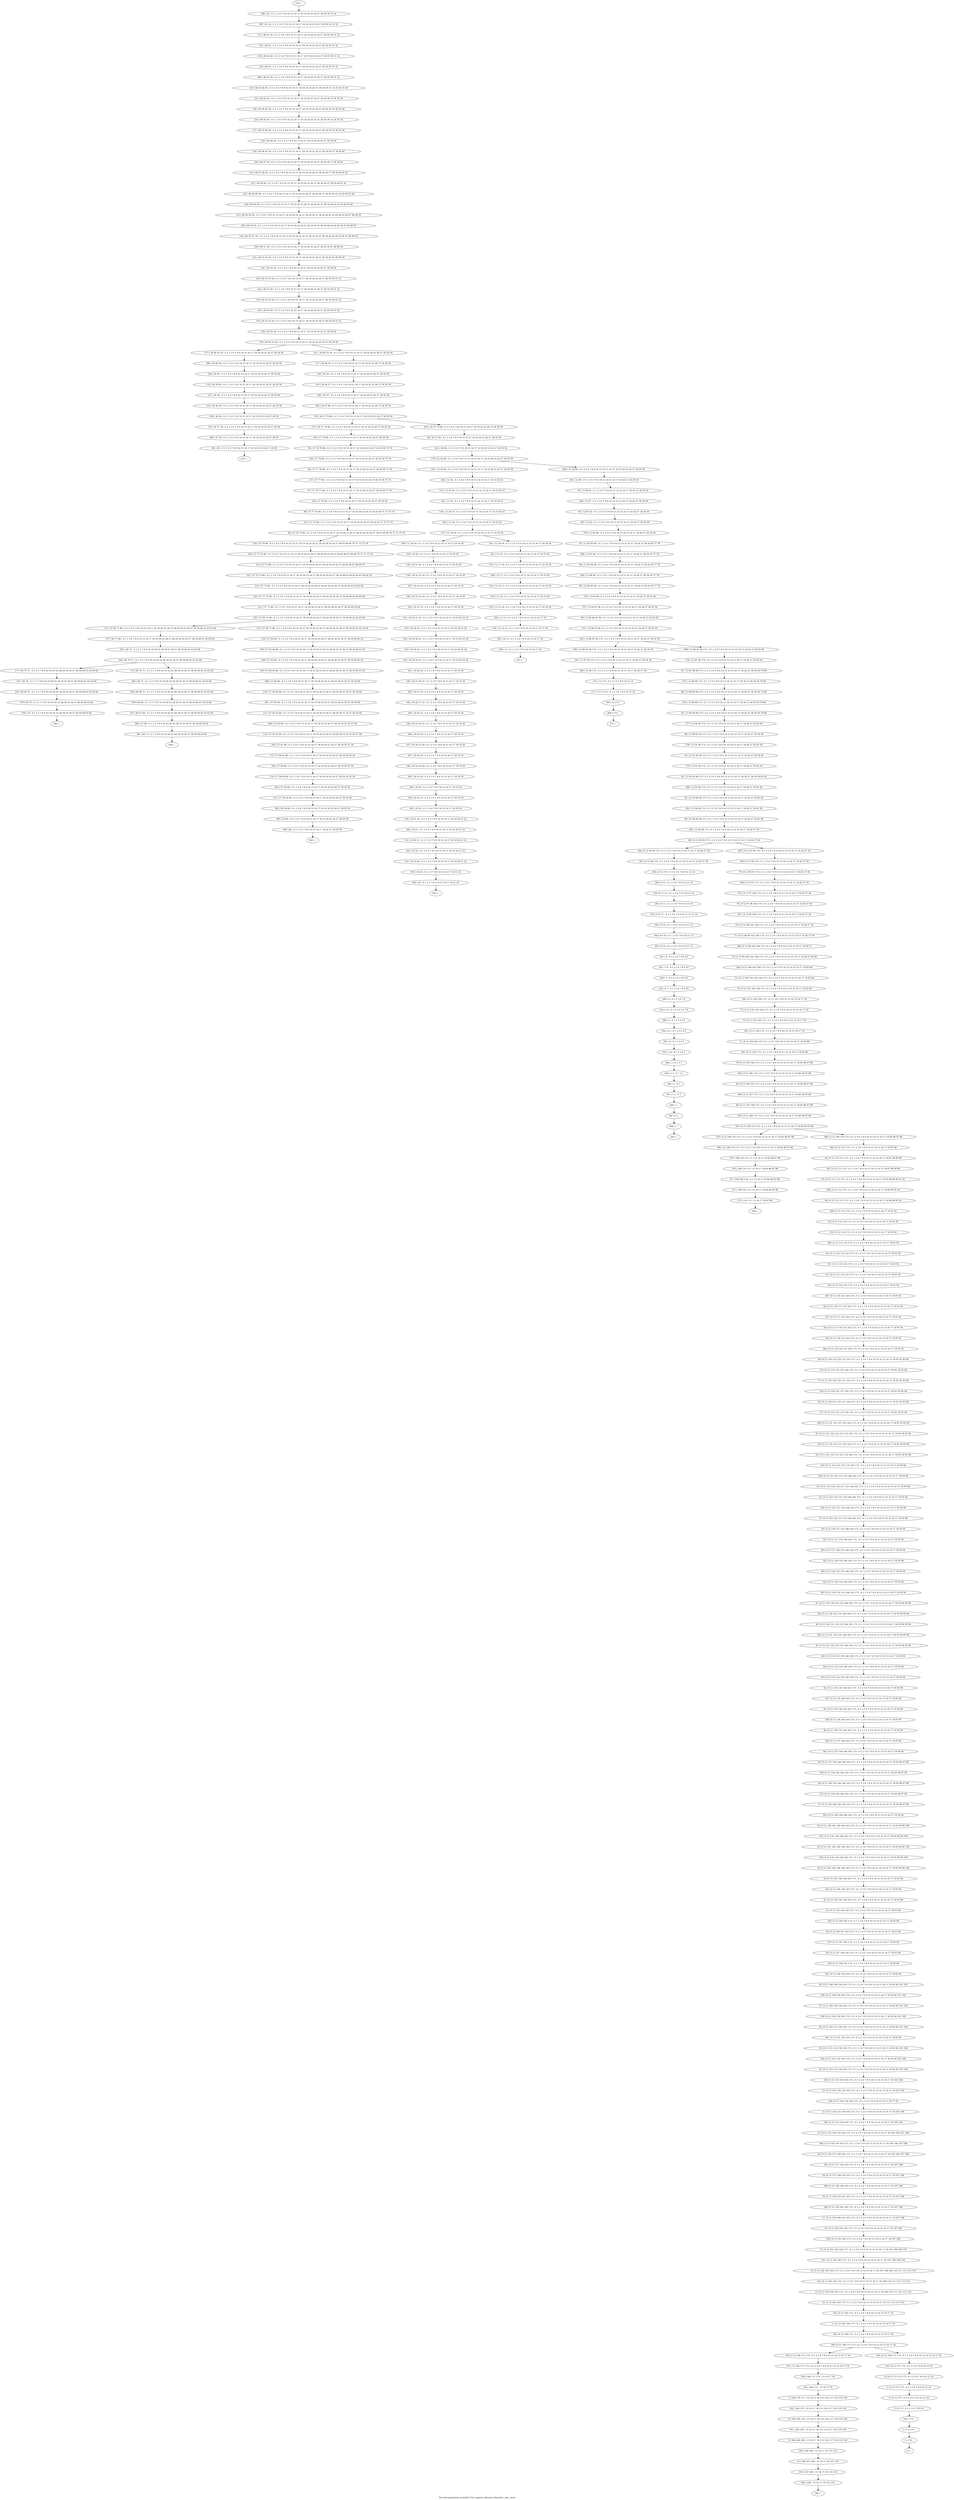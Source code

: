 digraph G {
graph [label="Tree-decomposition of width 9 for register allocator (function _inet_aton)"]
0[label="0 | : "];
1[label="1 | 174 : "];
2[label="2 | 173 174 : "];
3[label="3 | 8 173 : 0 1 2 3 6 7 8 9 10 "];
4[label="4 | 8 12 173 : 0 1 2 3 6 7 8 9 10 13 14 "];
5[label="5 | 8 12 172 173 : 0 1 2 3 6 7 8 9 10 13 14 "];
6[label="6 | 8 12 171 172 173 : 0 1 2 3 6 7 8 9 10 13 14 "];
7[label="7 | 166 170 171 : 15 16 17 18 115 116 117 118 119 120 "];
8[label="8 | 166 169 170 : 15 16 17 18 115 116 117 118 119 120 "];
9[label="9 | 166 168 169 : 15 16 17 18 115 116 117 118 119 120 "];
10[label="10 | 166 167 168 : 15 16 17 18 115 116 "];
11[label="11 | 8 12 165 166 173 : 0 1 2 3 6 7 8 9 10 13 14 15 16 17 18 "];
12[label="12 | 8 12 164 165 173 : 0 1 2 3 6 7 8 9 10 13 14 15 16 17 18 111 112 113 114 "];
13[label="13 | 8 12 163 164 165 173 : 0 1 2 3 6 7 8 9 10 13 14 15 16 17 18 109 110 111 112 113 114 "];
14[label="14 | 8 12 162 163 165 173 : 0 1 2 3 6 7 8 9 10 13 14 15 16 17 18 107 108 109 110 111 112 113 114 "];
15[label="15 | 8 12 161 162 165 173 : 0 1 2 3 6 7 8 9 10 13 14 15 16 17 18 107 108 109 110 "];
16[label="16 | 8 12 160 161 165 173 : 0 1 2 3 6 7 8 9 10 13 14 15 16 17 18 107 108 "];
17[label="17 | 8 12 159 160 161 165 173 : 0 1 2 3 6 7 8 9 10 13 14 15 16 17 18 107 108 "];
18[label="18 | 8 12 158 159 161 165 173 : 0 1 2 3 6 7 8 9 10 13 14 15 16 17 18 107 108 "];
19[label="19 | 8 12 157 158 159 165 173 : 0 1 2 3 6 7 8 9 10 13 14 15 16 17 18 107 108 "];
20[label="20 | 8 12 156 157 159 165 173 : 0 1 2 3 6 7 8 9 10 13 14 15 16 17 18 105 106 107 108 "];
21[label="21 | 8 12 155 156 159 165 173 : 0 1 2 3 6 7 8 9 10 13 14 15 16 17 18 105 106 107 108 "];
22[label="22 | 8 12 154 155 159 165 173 : 0 1 2 3 6 7 8 9 10 13 14 15 16 17 18 105 106 "];
23[label="23 | 8 12 153 154 159 165 173 : 0 1 2 3 6 7 8 9 10 13 14 15 16 17 18 103 104 "];
24[label="24 | 8 12 152 153 159 165 173 : 0 1 2 3 6 7 8 9 10 13 14 15 16 17 18 93 94 103 104 "];
25[label="25 | 8 12 151 152 159 165 173 : 0 1 2 3 6 7 8 9 10 13 14 15 16 17 18 93 94 103 104 "];
26[label="26 | 8 12 150 151 159 165 173 : 0 1 2 3 6 7 8 9 10 13 14 15 16 17 18 93 94 101 102 "];
27[label="27 | 8 12 149 150 159 165 173 : 0 1 2 3 6 7 8 9 10 13 14 15 16 17 18 93 94 101 102 "];
28[label="28 | 8 12 148 149 159 165 173 : 0 1 2 3 6 7 8 9 10 13 14 15 16 17 18 93 94 101 102 "];
29[label="29 | 8 12 147 148 165 173 : 0 1 2 3 6 7 8 9 10 13 14 15 16 17 18 93 94 "];
30[label="30 | 8 12 146 147 165 173 : 0 1 2 3 6 7 8 9 10 13 14 15 16 17 18 93 94 "];
31[label="31 | 8 12 145 146 165 173 : 0 1 2 3 6 7 8 9 10 13 14 15 16 17 18 93 94 "];
32[label="32 | 8 12 144 145 146 165 173 : 0 1 2 3 6 7 8 9 10 13 14 15 16 17 18 93 94 "];
33[label="33 | 8 12 143 144 146 165 173 : 0 1 2 3 6 7 8 9 10 13 14 15 16 17 18 93 94 "];
34[label="34 | 8 12 142 143 144 146 165 173 : 0 1 2 3 6 7 8 9 10 13 14 15 16 17 18 93 94 99 100 "];
35[label="35 | 8 12 141 142 144 146 165 173 : 0 1 2 3 6 7 8 9 10 13 14 15 16 17 18 93 94 99 100 "];
36[label="36 | 8 12 140 141 144 146 165 173 : 0 1 2 3 6 7 8 9 10 13 14 15 16 17 18 93 94 99 100 "];
37[label="37 | 8 12 139 140 144 146 165 173 : 0 1 2 3 6 7 8 9 10 13 14 15 16 17 18 93 94 97 98 "];
38[label="38 | 8 12 138 139 144 146 165 173 : 0 1 2 3 6 7 8 9 10 13 14 15 16 17 18 93 94 97 98 "];
39[label="39 | 8 12 137 138 144 146 165 173 : 0 1 2 3 6 7 8 9 10 13 14 15 16 17 18 93 94 97 98 "];
40[label="40 | 8 12 136 137 146 165 173 : 0 1 2 3 6 7 8 9 10 13 14 15 16 17 18 93 94 "];
41[label="41 | 8 12 135 136 146 165 173 : 0 1 2 3 6 7 8 9 10 13 14 15 16 17 18 93 94 "];
42[label="42 | 8 12 134 135 146 165 173 : 0 1 2 3 6 7 8 9 10 13 14 15 16 17 18 93 94 "];
43[label="43 | 8 12 133 134 135 146 165 173 : 0 1 2 3 6 7 8 9 10 13 14 15 16 17 18 93 94 "];
44[label="44 | 8 12 132 133 135 146 165 173 : 0 1 2 3 6 7 8 9 10 13 14 15 16 17 18 93 94 "];
45[label="45 | 8 12 131 132 133 135 146 165 173 : 0 1 2 3 6 7 8 9 10 13 14 15 16 17 18 93 94 95 96 "];
46[label="46 | 8 12 130 131 133 135 146 165 173 : 0 1 2 3 6 7 8 9 10 13 14 15 16 17 18 93 94 95 96 "];
47[label="47 | 8 12 129 130 133 135 146 165 173 : 0 1 2 3 6 7 8 9 10 13 14 15 16 17 18 93 94 95 96 "];
48[label="48 | 8 12 128 129 135 146 165 173 : 0 1 2 3 6 7 8 9 10 13 14 15 16 17 18 93 94 "];
49[label="49 | 8 12 127 128 135 146 165 173 : 0 1 2 3 6 7 8 9 10 13 14 15 16 17 18 93 94 "];
50[label="50 | 8 12 126 127 135 146 165 173 : 0 1 2 3 6 7 8 9 10 13 14 15 16 17 18 93 94 "];
51[label="51 | 8 12 125 126 127 135 146 165 173 : 0 1 2 3 6 7 8 9 10 13 14 15 16 17 18 93 94 "];
52[label="52 | 8 12 124 125 127 135 146 165 173 : 0 1 2 3 6 7 8 9 10 13 14 15 16 17 18 93 94 "];
53[label="53 | 8 12 123 124 125 127 135 146 165 173 : 0 1 2 3 6 7 8 9 10 13 14 15 16 17 18 93 94 "];
54[label="54 | 8 12 122 123 125 127 135 165 173 : 0 1 2 3 6 7 8 9 10 13 14 15 16 17 18 91 92 93 94 "];
55[label="55 | 8 12 121 122 125 127 135 165 173 : 0 1 2 3 6 7 8 9 10 13 14 15 16 17 18 91 92 93 94 "];
56[label="56 | 8 12 120 121 125 127 165 173 : 0 1 2 3 6 7 8 9 10 13 14 15 16 17 18 91 92 93 94 "];
57[label="57 | 8 12 119 120 125 127 165 173 : 0 1 2 3 6 7 8 9 10 13 14 15 16 17 18 91 92 93 94 "];
58[label="58 | 8 12 118 119 125 127 165 173 : 0 1 2 3 6 7 8 9 10 13 14 15 16 17 18 91 92 93 94 "];
59[label="59 | 8 12 117 118 125 165 173 : 0 1 2 3 6 7 8 9 10 13 14 15 16 17 18 91 92 "];
60[label="60 | 8 12 116 117 125 165 173 : 0 1 2 3 6 7 8 9 10 13 14 15 16 17 18 91 92 "];
61[label="61 | 8 12 115 116 125 173 : 0 1 2 3 6 7 8 9 10 13 14 15 16 17 18 91 92 "];
62[label="62 | 8 12 114 115 125 173 : 0 1 2 3 6 7 8 9 10 13 14 15 16 17 18 91 92 "];
63[label="63 | 8 12 113 114 173 : 0 1 2 3 6 7 8 9 10 13 14 15 16 17 18 91 92 "];
64[label="64 | 8 12 112 113 173 : 0 1 2 3 6 7 8 9 10 13 14 15 16 17 18 89 90 91 92 "];
65[label="65 | 8 12 111 112 173 : 0 1 2 3 6 7 8 9 10 13 14 15 16 17 18 87 88 89 90 91 92 "];
66[label="66 | 8 12 110 111 173 : 0 1 2 3 6 7 8 9 10 13 14 15 16 17 18 87 88 89 90 "];
67[label="67 | 108 109 110 : 0 1 15 16 17 18 85 86 87 88 "];
68[label="68 | 8 12 107 108 173 : 0 1 2 3 6 7 8 9 10 13 14 15 16 17 18 85 86 87 88 "];
69[label="69 | 8 12 106 107 173 : 0 1 2 3 6 7 8 9 10 13 14 15 16 17 18 85 86 87 88 "];
70[label="70 | 8 12 105 106 173 : 0 1 2 3 6 7 8 9 10 13 14 15 16 17 18 85 86 87 88 "];
71[label="71 | 8 12 104 105 173 : 0 1 2 3 6 7 8 9 10 13 14 15 16 17 18 85 86 "];
72[label="72 | 8 12 103 104 173 : 0 1 2 3 6 7 8 9 10 13 14 15 16 17 18 "];
73[label="73 | 8 12 102 103 104 173 : 0 1 2 3 6 7 8 9 10 13 14 15 16 17 18 "];
74[label="74 | 8 12 101 102 104 173 : 0 1 2 3 6 7 8 9 10 13 14 15 16 17 18 83 84 "];
75[label="75 | 8 12 100 101 102 104 173 : 0 1 2 3 6 7 8 9 10 13 14 15 16 17 18 83 84 "];
76[label="76 | 8 12 99 100 102 104 173 : 0 1 2 3 6 7 8 9 10 13 14 15 16 17 18 26 27 83 84 "];
77[label="77 | 8 12 98 99 102 104 173 : 0 1 2 3 6 7 8 9 10 13 14 15 16 17 18 26 27 30 "];
78[label="78 | 8 12 97 98 104 173 : 0 1 2 3 6 7 8 9 10 13 14 15 16 17 18 26 27 30 "];
79[label="79 | 8 12 96 97 173 : 0 1 2 3 6 7 8 9 10 13 14 15 16 17 18 26 27 30 "];
80[label="80 | 12 94 95 96 173 : 0 1 2 3 6 7 8 9 10 13 14 15 16 17 18 26 27 30 81 82 "];
81[label="81 | 12 93 94 96 173 : 0 1 2 3 6 7 8 9 10 13 14 15 16 17 18 26 27 30 81 82 "];
82[label="82 | 12 92 93 96 173 : 0 1 2 3 6 7 8 9 10 13 14 15 16 17 18 26 27 28 29 30 81 82 "];
83[label="83 | 12 91 92 96 173 : 0 1 2 3 6 7 8 9 10 13 14 15 16 17 18 26 27 28 29 30 "];
84[label="84 | 12 90 91 96 173 : 0 1 2 3 6 7 8 9 10 13 14 15 16 17 18 26 27 28 29 30 "];
85[label="85 | 12 89 90 96 173 : 0 1 2 3 6 7 8 9 10 13 14 15 16 17 18 26 27 28 29 30 79 80 "];
86[label="86 | 12 88 89 96 173 : 0 1 2 3 6 7 8 9 10 13 14 15 16 17 18 26 27 28 29 30 79 80 "];
87[label="87 | 12 87 88 96 173 : 0 1 2 3 6 7 8 9 10 13 14 15 16 17 18 26 27 28 29 30 79 80 "];
88[label="88 | 12 85 86 87 96 : 0 1 2 3 6 7 8 9 10 13 14 15 16 17 18 26 27 28 29 30 "];
89[label="89 | 12 84 85 96 : 0 1 2 3 6 7 8 9 10 13 14 15 16 17 18 26 27 28 29 30 77 78 "];
90[label="90 | 12 83 84 96 : 0 1 2 3 6 7 8 9 10 13 14 15 16 17 18 26 27 28 29 30 77 78 "];
91[label="91 | 12 82 83 96 : 0 1 2 3 6 7 8 9 10 13 14 15 16 17 18 26 27 28 29 30 77 78 "];
92[label="92 | 12 81 82 : 0 1 2 3 6 7 8 9 10 13 14 15 16 17 18 26 27 28 29 30 "];
93[label="93 | 12 80 81 : 0 1 2 3 6 7 8 9 10 13 14 15 16 17 18 26 27 28 29 30 "];
94[label="94 | 36 57 80 : 0 1 2 3 6 7 8 9 10 15 16 17 18 19 20 25 26 27 28 29 30 "];
95[label="95 | 57 78 79 80 : 0 1 2 3 6 7 8 9 10 15 16 17 18 19 20 25 26 27 28 29 30 75 76 "];
96[label="96 | 57 77 78 80 : 0 1 2 3 6 7 8 9 10 15 16 17 18 19 20 25 26 27 28 29 30 75 76 "];
97[label="97 | 57 76 77 80 : 0 1 2 3 6 7 8 9 10 15 16 17 18 19 20 25 26 27 28 29 30 75 76 "];
98[label="98 | 57 75 76 80 : 0 1 2 3 6 7 8 9 10 15 16 17 18 19 20 25 26 27 28 29 30 71 72 73 74 "];
99[label="99 | 57 74 75 80 : 0 1 2 3 6 7 8 9 10 15 16 17 18 19 20 25 26 27 28 29 30 55 56 57 58 67 68 69 70 71 72 73 74 "];
100[label="100 | 57 73 74 80 : 0 1 2 3 6 7 8 9 10 15 16 17 18 19 20 25 26 27 28 29 30 55 56 57 58 65 66 67 68 69 70 71 72 73 74 "];
101[label="101 | 57 72 73 80 : 0 1 2 3 6 7 8 9 10 15 16 17 18 19 20 25 26 27 28 29 30 55 56 57 58 59 60 63 64 65 66 67 68 69 70 "];
102[label="102 | 57 71 72 80 : 0 1 2 3 6 7 8 9 10 15 16 17 18 19 20 25 26 27 28 29 30 55 56 57 58 59 60 63 64 65 66 "];
103[label="103 | 57 66 71 80 : 0 1 2 3 6 7 8 9 10 15 16 17 18 19 20 25 26 27 28 29 30 55 56 57 58 59 60 61 62 63 64 "];
104[label="104 | 66 70 71 : 0 1 2 3 7 8 9 10 19 20 25 28 29 55 56 57 58 59 60 61 62 63 64 "];
105[label="105 | 66 69 70 : 0 1 2 3 7 8 9 10 19 20 25 28 29 55 56 57 58 59 60 61 62 63 64 "];
106[label="106 | 66 68 71 : 0 1 2 3 7 8 9 10 19 20 25 28 29 55 56 57 58 59 60 61 62 63 64 "];
107[label="107 | 66 67 68 : 0 1 2 3 7 8 9 10 19 20 25 28 29 55 56 57 58 59 60 61 62 63 64 "];
108[label="108 | 57 65 66 80 : 0 1 2 3 6 7 8 9 10 15 16 17 18 19 20 25 26 27 28 29 30 55 56 57 58 59 60 61 62 "];
109[label="109 | 57 64 65 80 : 0 1 2 3 6 7 8 9 10 15 16 17 18 19 20 25 26 27 28 29 30 55 56 57 58 59 60 61 62 "];
110[label="110 | 57 63 64 80 : 0 1 2 3 6 7 8 9 10 15 16 17 18 19 20 25 26 27 28 29 30 55 56 57 58 59 60 "];
111[label="111 | 57 62 63 80 : 0 1 2 3 6 7 8 9 10 15 16 17 18 19 20 25 26 27 28 29 30 55 56 57 58 59 60 "];
112[label="112 | 57 61 62 80 : 0 1 2 3 6 7 8 9 10 15 16 17 18 19 20 25 26 27 28 29 30 53 54 55 56 57 58 "];
113[label="113 | 57 60 61 80 : 0 1 2 3 6 7 8 9 10 15 16 17 18 19 20 25 26 27 28 29 30 53 54 "];
114[label="114 | 57 59 60 80 : 0 1 2 3 6 7 8 9 10 15 16 17 18 19 20 25 26 27 28 29 30 53 54 "];
115[label="115 | 57 58 59 80 : 0 1 2 3 6 7 8 9 10 15 16 17 18 19 20 25 26 27 28 29 30 "];
116[label="116 | 36 56 57 : 0 1 2 3 6 7 8 9 10 15 16 17 18 19 20 25 26 27 28 29 30 "];
117[label="117 | 36 40 56 : 0 1 2 3 6 7 8 9 10 15 16 17 18 19 20 25 26 27 28 29 30 "];
118[label="118 | 40 54 55 56 : 0 1 2 3 6 7 8 9 10 15 16 17 18 19 20 25 26 27 28 29 30 51 52 "];
119[label="119 | 40 53 54 56 : 0 1 2 3 6 7 8 9 10 15 16 17 18 19 20 25 26 27 28 29 30 51 52 "];
120[label="120 | 40 52 53 56 : 0 1 2 3 6 7 8 9 10 15 16 17 18 19 20 25 26 27 28 29 30 51 52 "];
121[label="121 | 40 51 52 56 : 0 1 2 3 6 7 8 9 10 15 16 17 18 19 20 25 26 27 28 29 30 47 48 49 50 "];
122[label="122 | 40 50 51 56 : 0 1 2 3 6 7 8 9 10 15 16 17 18 19 20 25 26 27 28 29 30 37 38 39 40 43 44 45 46 47 48 49 50 "];
123[label="123 | 40 49 50 56 : 0 1 2 3 6 7 8 9 10 15 16 17 18 19 20 25 26 27 28 29 30 37 38 39 40 41 42 43 44 45 46 47 48 49 50 "];
124[label="124 | 40 48 49 56 : 0 1 2 3 6 7 8 9 10 15 16 17 18 19 20 25 26 27 28 29 30 37 38 39 40 41 42 43 44 45 46 "];
125[label="125 | 40 47 48 56 : 0 1 2 3 6 7 8 9 10 15 16 17 18 19 20 25 26 27 28 29 30 37 38 39 40 41 42 "];
126[label="126 | 40 46 47 56 : 0 1 2 3 6 7 8 9 10 15 16 17 18 19 20 25 26 27 28 29 30 37 38 39 40 "];
127[label="127 | 40 45 46 56 : 0 1 2 3 6 7 8 9 10 15 16 17 18 19 20 25 26 27 28 29 30 33 34 35 36 "];
128[label="128 | 40 44 45 56 : 0 1 2 3 6 7 8 9 10 15 16 17 18 19 20 25 26 27 28 29 30 33 34 35 36 "];
129[label="129 | 40 43 44 56 : 0 1 2 3 6 7 8 9 10 15 16 17 18 19 20 25 26 27 28 29 30 31 32 33 34 35 36 "];
130[label="130 | 40 42 43 : 0 1 2 3 6 7 8 9 10 15 16 17 18 19 20 25 26 27 28 29 30 31 32 "];
131[label="131 | 40 41 42 : 0 1 2 3 6 7 8 9 10 15 16 17 18 19 20 25 26 27 28 29 30 31 32 "];
132[label="132 | 36 39 40 : 0 1 2 3 6 7 8 9 10 15 16 17 18 19 20 25 26 27 28 29 30 "];
133[label="133 | 36 38 39 : 0 1 2 3 6 7 8 9 10 15 16 17 18 19 20 25 26 27 28 29 30 "];
134[label="134 | 36 37 38 : 0 1 2 3 6 7 8 9 10 15 16 17 18 19 20 25 26 27 28 29 "];
135[label="135 | 12 35 36 : 0 1 2 3 6 7 8 9 10 13 14 15 16 17 18 19 20 25 "];
136[label="136 | 12 34 35 : 0 1 2 3 6 7 8 9 10 13 14 15 16 17 18 19 20 25 "];
137[label="137 | 12 18 34 : 0 1 2 3 6 7 8 9 10 13 14 15 16 17 18 19 20 "];
138[label="138 | 18 33 34 : 0 1 2 3 6 7 8 9 10 15 16 17 18 19 20 "];
139[label="139 | 18 32 33 34 : 0 1 2 3 6 7 8 9 10 15 16 17 18 19 20 "];
140[label="140 | 18 31 32 34 : 0 1 2 3 6 7 8 9 10 15 16 17 18 19 20 "];
141[label="141 | 18 30 31 32 : 0 1 2 3 6 7 8 9 10 15 16 17 18 19 20 23 24 "];
142[label="142 | 18 29 30 32 : 0 1 2 3 6 7 8 9 10 15 16 17 18 19 20 23 24 "];
143[label="143 | 18 28 29 32 : 0 1 2 3 6 7 8 9 10 15 16 17 18 19 20 23 24 "];
144[label="144 | 18 27 28 32 : 0 1 2 3 6 7 8 9 10 15 16 17 18 19 20 "];
145[label="145 | 18 26 27 32 : 0 1 2 3 6 7 8 9 10 15 16 17 18 19 20 "];
146[label="146 | 18 25 26 32 : 0 1 2 3 6 7 8 9 10 15 16 17 18 19 20 "];
147[label="147 | 18 24 25 26 : 0 1 2 3 6 7 8 9 10 15 16 17 18 19 20 "];
148[label="148 | 18 23 24 26 : 0 1 2 3 6 7 8 9 10 15 16 17 18 19 20 "];
149[label="149 | 18 22 23 : 0 1 2 3 6 7 8 9 10 15 16 17 18 19 20 "];
150[label="150 | 18 21 22 : 0 1 2 3 6 7 8 9 10 15 16 17 18 19 20 21 22 "];
151[label="151 | 18 20 21 : 0 1 2 3 6 7 8 9 10 15 16 17 18 19 20 21 22 "];
152[label="152 | 18 19 20 : 0 1 2 3 6 7 8 9 10 15 16 17 18 19 20 21 22 "];
153[label="153 | 12 17 18 : 0 1 2 3 6 7 8 9 10 13 14 15 16 17 18 19 20 "];
154[label="154 | 12 16 17 : 0 1 2 3 6 7 8 9 10 13 14 15 16 17 18 19 20 "];
155[label="155 | 12 15 16 : 0 1 2 3 6 7 8 9 10 13 14 15 16 17 18 19 20 "];
156[label="156 | 12 14 15 : 0 1 2 3 6 7 8 9 10 13 14 15 16 17 18 "];
157[label="157 | 12 13 173 : 0 1 2 3 6 7 8 9 10 13 14 "];
158[label="158 | 8 11 12 : 0 1 2 3 6 7 8 9 10 13 14 "];
159[label="159 | 8 10 11 : 0 1 2 3 6 7 8 9 10 11 12 13 14 "];
160[label="160 | 8 9 10 : 0 1 2 3 6 7 8 9 10 11 12 "];
161[label="161 | 7 8 : 0 1 2 3 6 7 8 9 10 "];
162[label="162 | 6 7 : 0 1 2 3 6 7 8 9 10 "];
163[label="163 | 5 6 : 0 1 2 3 4 5 6 7 8 "];
164[label="164 | 4 5 : 0 1 2 3 4 5 6 "];
165[label="165 | 3 4 : 0 1 2 3 4 5 "];
166[label="166 | 2 3 : 0 1 2 3 "];
167[label="167 | 1 2 : 0 1 "];
168[label="168 | 0 1 : "];
169[label="169 | 8 12 166 171 173 : 0 1 2 3 6 7 8 9 10 13 14 15 16 17 18 "];
170[label="170 | 8 12 108 110 173 : 0 1 2 3 6 7 8 9 10 13 14 15 16 17 18 85 86 87 88 "];
171[label="171 | 66 70 71 : 0 1 2 3 7 8 9 10 19 20 25 28 29 55 56 57 58 59 60 61 62 63 64 "];
172[label="172 | 66 70 71 : 0 1 2 3 7 8 9 10 19 20 25 28 29 55 56 57 58 59 60 61 62 63 64 "];
173[label="173 | 57 66 71 80 : 0 1 2 3 6 7 8 9 10 15 16 17 18 19 20 25 26 27 28 29 30 55 56 57 58 59 60 61 62 63 64 "];
174[label="174 | 57 66 71 80 : 0 1 2 3 6 7 8 9 10 15 16 17 18 19 20 25 26 27 28 29 30 55 56 57 58 59 60 61 62 63 64 "];
175[label="175 | 36 57 79 80 : 0 1 2 3 6 7 8 9 10 15 16 17 18 19 20 25 26 27 28 29 30 "];
176[label="176 | 36 40 55 56 : 0 1 2 3 6 7 8 9 10 15 16 17 18 19 20 25 26 27 28 29 30 "];
177[label="177 | 36 40 55 56 : 0 1 2 3 6 7 8 9 10 15 16 17 18 19 20 25 26 27 28 29 30 "];
178[label="178 | 36 57 79 80 : 0 1 2 3 6 7 8 9 10 15 16 17 18 19 20 25 26 27 28 29 30 "];
179[label="179 | 12 36 80 : 0 1 2 3 6 7 8 9 10 13 14 15 16 17 18 19 20 25 26 27 28 29 30 "];
180[label="180 | 12 18 34 : 0 1 2 3 6 7 8 9 10 13 14 15 16 17 18 19 20 "];
181[label="181 | 12 18 34 : 0 1 2 3 6 7 8 9 10 13 14 15 16 17 18 19 20 "];
182[label="182 | 12 36 80 : 0 1 2 3 6 7 8 9 10 13 14 15 16 17 18 19 20 25 26 27 28 29 30 "];
183[label="183 | 12 86 87 96 173 : 0 1 2 3 6 7 8 9 10 13 14 15 16 17 18 26 27 28 29 30 "];
184[label="184 | 12 86 87 96 173 : 0 1 2 3 6 7 8 9 10 13 14 15 16 17 18 26 27 28 29 30 "];
185[label="185 | 8 12 95 96 173 : 0 1 2 3 6 7 8 9 10 13 14 15 16 17 18 26 27 30 "];
186[label="186 | 8 12 95 96 173 : 0 1 2 3 6 7 8 9 10 13 14 15 16 17 18 26 27 30 "];
187[label="187 | 8 12 108 110 173 : 0 1 2 3 6 7 8 9 10 13 14 15 16 17 18 85 86 87 88 "];
188[label="188 | 8 12 166 171 173 : 0 1 2 3 6 7 8 9 10 13 14 15 16 17 18 "];
189[label="189 | : "];
190[label="190 | 166 168 : 15 16 17 18 115 116 "];
191[label="191 | 166 169 : 15 16 17 18 115 116 117 118 119 120 "];
192[label="192 | 166 170 : 15 16 17 18 115 116 117 118 119 120 "];
193[label="193 | 166 171 : 15 16 17 18 "];
194[label="194 | : "];
195[label="195 | 108 110 : 0 1 15 16 17 18 85 86 87 88 "];
196[label="196 | : "];
197[label="197 | 66 70 : 0 1 2 3 7 8 9 10 19 20 25 28 29 55 56 57 58 59 60 61 62 63 64 "];
198[label="198 | : "];
199[label="199 | 66 68 : 0 1 2 3 7 8 9 10 19 20 25 28 29 55 56 57 58 59 60 61 62 63 64 "];
200[label="200 | 66 71 : 0 1 2 3 7 8 9 10 19 20 25 28 29 55 56 57 58 59 60 61 62 63 64 "];
201[label="201 | 66 71 : 0 1 2 3 7 8 9 10 19 20 25 28 29 55 56 57 58 59 60 61 62 63 64 "];
202[label="202 | : "];
203[label="203 | 57 59 80 : 0 1 2 3 6 7 8 9 10 15 16 17 18 19 20 25 26 27 28 29 30 "];
204[label="204 | 57 60 80 : 0 1 2 3 6 7 8 9 10 15 16 17 18 19 20 25 26 27 28 29 30 53 54 "];
205[label="205 | 57 61 80 : 0 1 2 3 6 7 8 9 10 15 16 17 18 19 20 25 26 27 28 29 30 53 54 "];
206[label="206 | 57 62 80 : 0 1 2 3 6 7 8 9 10 15 16 17 18 19 20 25 26 27 28 29 30 55 56 57 58 "];
207[label="207 | 57 63 80 : 0 1 2 3 6 7 8 9 10 15 16 17 18 19 20 25 26 27 28 29 30 55 56 57 58 59 60 "];
208[label="208 | 57 64 80 : 0 1 2 3 6 7 8 9 10 15 16 17 18 19 20 25 26 27 28 29 30 55 56 57 58 59 60 "];
209[label="209 | 57 65 80 : 0 1 2 3 6 7 8 9 10 15 16 17 18 19 20 25 26 27 28 29 30 55 56 57 58 59 60 61 62 "];
210[label="210 | 57 66 80 : 0 1 2 3 6 7 8 9 10 15 16 17 18 19 20 25 26 27 28 29 30 55 56 57 58 59 60 61 62 "];
211[label="211 | 57 71 80 : 0 1 2 3 6 7 8 9 10 15 16 17 18 19 20 25 26 27 28 29 30 55 56 57 58 59 60 63 64 "];
212[label="212 | 57 72 80 : 0 1 2 3 6 7 8 9 10 15 16 17 18 19 20 25 26 27 28 29 30 55 56 57 58 59 60 63 64 65 66 "];
213[label="213 | 57 73 80 : 0 1 2 3 6 7 8 9 10 15 16 17 18 19 20 25 26 27 28 29 30 55 56 57 58 65 66 67 68 69 70 "];
214[label="214 | 57 74 80 : 0 1 2 3 6 7 8 9 10 15 16 17 18 19 20 25 26 27 28 29 30 55 56 57 58 67 68 69 70 71 72 73 74 "];
215[label="215 | 57 75 80 : 0 1 2 3 6 7 8 9 10 15 16 17 18 19 20 25 26 27 28 29 30 71 72 73 74 "];
216[label="216 | 57 76 80 : 0 1 2 3 6 7 8 9 10 15 16 17 18 19 20 25 26 27 28 29 30 "];
217[label="217 | 57 77 80 : 0 1 2 3 6 7 8 9 10 15 16 17 18 19 20 25 26 27 28 29 30 75 76 "];
218[label="218 | 57 78 80 : 0 1 2 3 6 7 8 9 10 15 16 17 18 19 20 25 26 27 28 29 30 75 76 "];
219[label="219 | 57 79 80 : 0 1 2 3 6 7 8 9 10 15 16 17 18 19 20 25 26 27 28 29 30 "];
220[label="220 | : "];
221[label="221 | 40 42 : 0 1 2 3 6 7 8 9 10 15 16 17 18 19 20 25 26 27 28 29 30 31 32 "];
222[label="222 | 40 43 : 0 1 2 3 6 7 8 9 10 15 16 17 18 19 20 25 26 27 28 29 30 31 32 "];
223[label="223 | 40 44 56 : 0 1 2 3 6 7 8 9 10 15 16 17 18 19 20 25 26 27 28 29 30 33 34 35 36 "];
224[label="224 | 40 45 56 : 0 1 2 3 6 7 8 9 10 15 16 17 18 19 20 25 26 27 28 29 30 33 34 35 36 "];
225[label="225 | 40 46 56 : 0 1 2 3 6 7 8 9 10 15 16 17 18 19 20 25 26 27 28 29 30 "];
226[label="226 | 40 47 56 : 0 1 2 3 6 7 8 9 10 15 16 17 18 19 20 25 26 27 28 29 30 37 38 39 40 "];
227[label="227 | 40 48 56 : 0 1 2 3 6 7 8 9 10 15 16 17 18 19 20 25 26 27 28 29 30 37 38 39 40 41 42 "];
228[label="228 | 40 49 56 : 0 1 2 3 6 7 8 9 10 15 16 17 18 19 20 25 26 27 28 29 30 37 38 39 40 41 42 43 44 45 46 "];
229[label="229 | 40 50 56 : 0 1 2 3 6 7 8 9 10 15 16 17 18 19 20 25 26 27 28 29 30 37 38 39 40 43 44 45 46 47 48 49 50 "];
230[label="230 | 40 51 56 : 0 1 2 3 6 7 8 9 10 15 16 17 18 19 20 25 26 27 28 29 30 47 48 49 50 "];
231[label="231 | 40 52 56 : 0 1 2 3 6 7 8 9 10 15 16 17 18 19 20 25 26 27 28 29 30 "];
232[label="232 | 40 53 56 : 0 1 2 3 6 7 8 9 10 15 16 17 18 19 20 25 26 27 28 29 30 51 52 "];
233[label="233 | 40 54 56 : 0 1 2 3 6 7 8 9 10 15 16 17 18 19 20 25 26 27 28 29 30 51 52 "];
234[label="234 | 40 55 56 : 0 1 2 3 6 7 8 9 10 15 16 17 18 19 20 25 26 27 28 29 30 "];
235[label="235 | : "];
236[label="236 | 36 38 : 0 1 2 3 6 7 8 9 10 15 16 17 18 19 20 25 26 27 28 29 "];
237[label="237 | 36 39 : 0 1 2 3 6 7 8 9 10 15 16 17 18 19 20 25 26 27 28 29 30 "];
238[label="238 | 36 40 : 0 1 2 3 6 7 8 9 10 15 16 17 18 19 20 25 26 27 28 29 30 "];
239[label="239 | 36 56 : 0 1 2 3 6 7 8 9 10 15 16 17 18 19 20 25 26 27 28 29 30 "];
240[label="240 | 36 57 : 0 1 2 3 6 7 8 9 10 15 16 17 18 19 20 25 26 27 28 29 30 "];
241[label="241 | 36 80 : 0 1 2 3 6 7 8 9 10 15 16 17 18 19 20 25 26 27 28 29 30 "];
242[label="242 | : "];
243[label="243 | 18 20 : 0 1 2 3 6 7 8 9 10 15 16 17 18 19 20 21 22 "];
244[label="244 | 18 21 : 0 1 2 3 6 7 8 9 10 15 16 17 18 19 20 21 22 "];
245[label="245 | 18 22 : 0 1 2 3 6 7 8 9 10 15 16 17 18 19 20 "];
246[label="246 | 18 23 : 0 1 2 3 6 7 8 9 10 15 16 17 18 19 20 "];
247[label="247 | 18 24 26 : 0 1 2 3 6 7 8 9 10 15 16 17 18 19 20 "];
248[label="248 | 18 25 26 : 0 1 2 3 6 7 8 9 10 15 16 17 18 19 20 "];
249[label="249 | 18 26 32 : 0 1 2 3 6 7 8 9 10 15 16 17 18 19 20 "];
250[label="250 | 18 27 32 : 0 1 2 3 6 7 8 9 10 15 16 17 18 19 20 "];
251[label="251 | 18 28 32 : 0 1 2 3 6 7 8 9 10 15 16 17 18 19 20 "];
252[label="252 | 18 29 32 : 0 1 2 3 6 7 8 9 10 15 16 17 18 19 20 23 24 "];
253[label="253 | 18 30 32 : 0 1 2 3 6 7 8 9 10 15 16 17 18 19 20 23 24 "];
254[label="254 | 18 31 32 : 0 1 2 3 6 7 8 9 10 15 16 17 18 19 20 "];
255[label="255 | 18 32 34 : 0 1 2 3 6 7 8 9 10 15 16 17 18 19 20 "];
256[label="256 | 18 34 : 0 1 2 3 6 7 8 9 10 15 16 17 18 19 20 "];
257[label="257 | : "];
258[label="258 | 12 15 : 0 1 2 3 6 7 8 9 10 13 14 15 16 17 18 "];
259[label="259 | 12 16 : 0 1 2 3 6 7 8 9 10 13 14 15 16 17 18 19 20 "];
260[label="260 | 12 17 : 0 1 2 3 6 7 8 9 10 13 14 15 16 17 18 19 20 "];
261[label="261 | 12 18 : 0 1 2 3 6 7 8 9 10 13 14 15 16 17 18 19 20 "];
262[label="262 | 12 34 : 0 1 2 3 6 7 8 9 10 13 14 15 16 17 18 19 20 "];
263[label="263 | 12 35 : 0 1 2 3 6 7 8 9 10 13 14 15 16 17 18 19 20 25 "];
264[label="264 | 12 36 : 0 1 2 3 6 7 8 9 10 13 14 15 16 17 18 19 20 25 "];
265[label="265 | 12 80 : 0 1 2 3 6 7 8 9 10 13 14 15 16 17 18 26 27 28 29 30 "];
266[label="266 | 12 81 : 0 1 2 3 6 7 8 9 10 13 14 15 16 17 18 26 27 28 29 30 "];
267[label="267 | 12 82 : 0 1 2 3 6 7 8 9 10 13 14 15 16 17 18 26 27 28 29 30 "];
268[label="268 | 12 83 96 : 0 1 2 3 6 7 8 9 10 13 14 15 16 17 18 26 27 28 29 30 77 78 "];
269[label="269 | 12 84 96 : 0 1 2 3 6 7 8 9 10 13 14 15 16 17 18 26 27 28 29 30 77 78 "];
270[label="270 | 12 85 96 : 0 1 2 3 6 7 8 9 10 13 14 15 16 17 18 26 27 28 29 30 "];
271[label="271 | 12 86 87 96 : 0 1 2 3 6 7 8 9 10 13 14 15 16 17 18 26 27 28 29 30 "];
272[label="272 | : "];
273[label="273 | 12 173 : 0 1 2 3 6 7 8 9 10 13 14 "];
274[label="274 | 12 87 96 173 : 0 1 2 3 6 7 8 9 10 13 14 15 16 17 18 26 27 28 29 30 "];
275[label="275 | 12 88 96 173 : 0 1 2 3 6 7 8 9 10 13 14 15 16 17 18 26 27 28 29 30 79 80 "];
276[label="276 | 12 89 96 173 : 0 1 2 3 6 7 8 9 10 13 14 15 16 17 18 26 27 28 29 30 79 80 "];
277[label="277 | 12 90 96 173 : 0 1 2 3 6 7 8 9 10 13 14 15 16 17 18 26 27 28 29 30 "];
278[label="278 | 12 91 96 173 : 0 1 2 3 6 7 8 9 10 13 14 15 16 17 18 26 27 28 29 30 "];
279[label="279 | 12 92 96 173 : 0 1 2 3 6 7 8 9 10 13 14 15 16 17 18 26 27 28 29 30 "];
280[label="280 | 12 93 96 173 : 0 1 2 3 6 7 8 9 10 13 14 15 16 17 18 26 27 30 81 82 "];
281[label="281 | 12 94 96 173 : 0 1 2 3 6 7 8 9 10 13 14 15 16 17 18 26 27 30 81 82 "];
282[label="282 | 12 95 96 173 : 0 1 2 3 6 7 8 9 10 13 14 15 16 17 18 26 27 30 "];
283[label="283 | : "];
284[label="284 | 1 : "];
285[label="285 | 2 : 0 1 "];
286[label="286 | 3 : 0 1 2 3 "];
287[label="287 | 4 : 0 1 2 3 4 5 "];
288[label="288 | 5 : 0 1 2 3 4 5 6 "];
289[label="289 | 6 : 0 1 2 3 6 7 8 "];
290[label="290 | 7 : 0 1 2 3 6 7 8 9 10 "];
291[label="291 | 8 : 0 1 2 3 6 7 8 9 10 "];
292[label="292 | 8 10 : 0 1 2 3 6 7 8 9 10 11 12 "];
293[label="293 | 8 11 : 0 1 2 3 6 7 8 9 10 13 14 "];
294[label="294 | 8 12 : 0 1 2 3 6 7 8 9 10 13 14 "];
295[label="295 | 8 12 96 173 : 0 1 2 3 6 7 8 9 10 13 14 15 16 17 18 26 27 30 "];
296[label="296 | 8 12 97 173 : 0 1 2 3 6 7 8 9 10 13 14 15 16 17 18 26 27 30 "];
297[label="297 | 8 12 98 104 173 : 0 1 2 3 6 7 8 9 10 13 14 15 16 17 18 26 27 30 "];
298[label="298 | 8 12 99 102 104 173 : 0 1 2 3 6 7 8 9 10 13 14 15 16 17 18 26 27 "];
299[label="299 | 8 12 100 102 104 173 : 0 1 2 3 6 7 8 9 10 13 14 15 16 17 18 83 84 "];
300[label="300 | 8 12 102 104 173 : 0 1 2 3 6 7 8 9 10 13 14 15 16 17 18 "];
301[label="301 | 8 12 104 173 : 0 1 2 3 6 7 8 9 10 13 14 15 16 17 18 "];
302[label="302 | 8 12 105 173 : 0 1 2 3 6 7 8 9 10 13 14 15 16 17 18 85 86 "];
303[label="303 | 8 12 106 173 : 0 1 2 3 6 7 8 9 10 13 14 15 16 17 18 85 86 87 88 "];
304[label="304 | 8 12 107 173 : 0 1 2 3 6 7 8 9 10 13 14 15 16 17 18 85 86 87 88 "];
305[label="305 | 8 12 108 173 : 0 1 2 3 6 7 8 9 10 13 14 15 16 17 18 85 86 87 88 "];
306[label="306 | 8 12 110 173 : 0 1 2 3 6 7 8 9 10 13 14 15 16 17 18 87 88 "];
307[label="307 | 8 12 111 173 : 0 1 2 3 6 7 8 9 10 13 14 15 16 17 18 87 88 89 90 "];
308[label="308 | 8 12 112 173 : 0 1 2 3 6 7 8 9 10 13 14 15 16 17 18 89 90 91 92 "];
309[label="309 | 8 12 113 173 : 0 1 2 3 6 7 8 9 10 13 14 15 16 17 18 91 92 "];
310[label="310 | 8 12 114 173 : 0 1 2 3 6 7 8 9 10 13 14 15 16 17 18 91 92 "];
311[label="311 | 8 12 115 125 173 : 0 1 2 3 6 7 8 9 10 13 14 15 16 17 18 91 92 "];
312[label="312 | 8 12 116 125 173 : 0 1 2 3 6 7 8 9 10 13 14 15 16 17 18 91 92 "];
313[label="313 | 8 12 117 125 165 173 : 0 1 2 3 6 7 8 9 10 13 14 15 16 17 18 91 92 "];
314[label="314 | 8 12 118 125 165 173 : 0 1 2 3 6 7 8 9 10 13 14 15 16 17 18 91 92 "];
315[label="315 | 8 12 119 125 127 165 173 : 0 1 2 3 6 7 8 9 10 13 14 15 16 17 18 91 92 93 94 "];
316[label="316 | 8 12 120 125 127 165 173 : 0 1 2 3 6 7 8 9 10 13 14 15 16 17 18 91 92 93 94 "];
317[label="317 | 8 12 121 125 127 165 173 : 0 1 2 3 6 7 8 9 10 13 14 15 16 17 18 91 92 93 94 "];
318[label="318 | 8 12 122 125 127 135 165 173 : 0 1 2 3 6 7 8 9 10 13 14 15 16 17 18 91 92 93 94 "];
319[label="319 | 8 12 123 125 127 135 165 173 : 0 1 2 3 6 7 8 9 10 13 14 15 16 17 18 93 94 "];
320[label="320 | 8 12 125 127 135 146 165 173 : 0 1 2 3 6 7 8 9 10 13 14 15 16 17 18 93 94 "];
321[label="321 | 8 12 127 135 146 165 173 : 0 1 2 3 6 7 8 9 10 13 14 15 16 17 18 93 94 "];
322[label="322 | 8 12 128 135 146 165 173 : 0 1 2 3 6 7 8 9 10 13 14 15 16 17 18 93 94 "];
323[label="323 | 8 12 129 135 146 165 173 : 0 1 2 3 6 7 8 9 10 13 14 15 16 17 18 93 94 "];
324[label="324 | 8 12 130 133 135 146 165 173 : 0 1 2 3 6 7 8 9 10 13 14 15 16 17 18 93 94 95 96 "];
325[label="325 | 8 12 131 133 135 146 165 173 : 0 1 2 3 6 7 8 9 10 13 14 15 16 17 18 93 94 95 96 "];
326[label="326 | 8 12 133 135 146 165 173 : 0 1 2 3 6 7 8 9 10 13 14 15 16 17 18 93 94 "];
327[label="327 | 8 12 135 146 165 173 : 0 1 2 3 6 7 8 9 10 13 14 15 16 17 18 93 94 "];
328[label="328 | 8 12 136 146 165 173 : 0 1 2 3 6 7 8 9 10 13 14 15 16 17 18 93 94 "];
329[label="329 | 8 12 137 146 165 173 : 0 1 2 3 6 7 8 9 10 13 14 15 16 17 18 93 94 "];
330[label="330 | 8 12 138 144 146 165 173 : 0 1 2 3 6 7 8 9 10 13 14 15 16 17 18 93 94 97 98 "];
331[label="331 | 8 12 139 144 146 165 173 : 0 1 2 3 6 7 8 9 10 13 14 15 16 17 18 93 94 97 98 "];
332[label="332 | 8 12 140 144 146 165 173 : 0 1 2 3 6 7 8 9 10 13 14 15 16 17 18 93 94 "];
333[label="333 | 8 12 141 144 146 165 173 : 0 1 2 3 6 7 8 9 10 13 14 15 16 17 18 93 94 99 100 "];
334[label="334 | 8 12 142 144 146 165 173 : 0 1 2 3 6 7 8 9 10 13 14 15 16 17 18 93 94 99 100 "];
335[label="335 | 8 12 144 146 165 173 : 0 1 2 3 6 7 8 9 10 13 14 15 16 17 18 93 94 "];
336[label="336 | 8 12 146 165 173 : 0 1 2 3 6 7 8 9 10 13 14 15 16 17 18 93 94 "];
337[label="337 | 8 12 147 165 173 : 0 1 2 3 6 7 8 9 10 13 14 15 16 17 18 93 94 "];
338[label="338 | 8 12 148 165 173 : 0 1 2 3 6 7 8 9 10 13 14 15 16 17 18 93 94 "];
339[label="339 | 8 12 149 159 165 173 : 0 1 2 3 6 7 8 9 10 13 14 15 16 17 18 93 94 101 102 "];
340[label="340 | 8 12 150 159 165 173 : 0 1 2 3 6 7 8 9 10 13 14 15 16 17 18 93 94 101 102 "];
341[label="341 | 8 12 151 159 165 173 : 0 1 2 3 6 7 8 9 10 13 14 15 16 17 18 93 94 "];
342[label="342 | 8 12 152 159 165 173 : 0 1 2 3 6 7 8 9 10 13 14 15 16 17 18 93 94 103 104 "];
343[label="343 | 8 12 153 159 165 173 : 0 1 2 3 6 7 8 9 10 13 14 15 16 17 18 103 104 "];
344[label="344 | 8 12 154 159 165 173 : 0 1 2 3 6 7 8 9 10 13 14 15 16 17 18 "];
345[label="345 | 8 12 155 159 165 173 : 0 1 2 3 6 7 8 9 10 13 14 15 16 17 18 105 106 "];
346[label="346 | 8 12 156 159 165 173 : 0 1 2 3 6 7 8 9 10 13 14 15 16 17 18 105 106 107 108 "];
347[label="347 | 8 12 157 159 165 173 : 0 1 2 3 6 7 8 9 10 13 14 15 16 17 18 107 108 "];
348[label="348 | 8 12 158 159 165 173 : 0 1 2 3 6 7 8 9 10 13 14 15 16 17 18 107 108 "];
349[label="349 | 8 12 159 161 165 173 : 0 1 2 3 6 7 8 9 10 13 14 15 16 17 18 107 108 "];
350[label="350 | 8 12 161 165 173 : 0 1 2 3 6 7 8 9 10 13 14 15 16 17 18 107 108 "];
351[label="351 | 8 12 162 165 173 : 0 1 2 3 6 7 8 9 10 13 14 15 16 17 18 107 108 109 110 "];
352[label="352 | 8 12 163 165 173 : 0 1 2 3 6 7 8 9 10 13 14 15 16 17 18 109 110 111 112 113 114 "];
353[label="353 | 8 12 165 173 : 0 1 2 3 6 7 8 9 10 13 14 15 16 17 18 "];
354[label="354 | 8 12 166 173 : 0 1 2 3 6 7 8 9 10 13 14 15 16 17 18 "];
355[label="355 | 8 12 171 173 : 0 1 2 3 6 7 8 9 10 13 14 "];
356[label="356 | 173 : "];
357[label="357 | 12 166 171 173 : 0 1 2 3 6 7 8 9 10 13 14 15 16 17 18 "];
358[label="358 | 166 171 173 : 15 16 17 18 "];
359[label="359 | 167 168 : 15 16 17 18 115 116 "];
360[label="360 | 168 : 15 16 17 18 115 116 "];
361[label="361 | 8 12 148 159 165 173 : 0 1 2 3 6 7 8 9 10 13 14 15 16 17 18 93 94 "];
362[label="362 | 8 12 137 144 146 165 173 : 0 1 2 3 6 7 8 9 10 13 14 15 16 17 18 93 94 "];
363[label="363 | 8 12 129 133 135 146 165 173 : 0 1 2 3 6 7 8 9 10 13 14 15 16 17 18 93 94 "];
364[label="364 | 8 12 123 125 127 135 146 165 173 : 0 1 2 3 6 7 8 9 10 13 14 15 16 17 18 93 94 "];
365[label="365 | 8 12 121 125 127 135 165 173 : 0 1 2 3 6 7 8 9 10 13 14 15 16 17 18 91 92 93 94 "];
366[label="366 | 8 12 118 125 127 165 173 : 0 1 2 3 6 7 8 9 10 13 14 15 16 17 18 91 92 "];
367[label="367 | 8 12 116 125 165 173 : 0 1 2 3 6 7 8 9 10 13 14 15 16 17 18 91 92 "];
368[label="368 | 8 12 114 125 173 : 0 1 2 3 6 7 8 9 10 13 14 15 16 17 18 91 92 "];
369[label="369 | 12 108 110 173 : 0 1 2 3 6 7 8 9 10 13 14 15 16 17 18 85 86 87 88 "];
370[label="370 | 108 110 173 : 0 1 15 16 17 18 85 86 87 88 "];
371[label="371 | 109 110 : 0 1 15 16 17 18 85 86 87 88 "];
372[label="372 | 110 : 0 1 15 16 17 18 87 88 "];
373[label="373 | 8 12 98 102 104 173 : 0 1 2 3 6 7 8 9 10 13 14 15 16 17 18 26 27 30 "];
374[label="374 | 8 12 97 104 173 : 0 1 2 3 6 7 8 9 10 13 14 15 16 17 18 26 27 30 "];
375[label="375 | 12 85 87 96 : 0 1 2 3 6 7 8 9 10 13 14 15 16 17 18 26 27 28 29 30 "];
376[label="376 | 12 82 96 : 0 1 2 3 6 7 8 9 10 13 14 15 16 17 18 26 27 28 29 30 "];
377[label="377 | 66 71 80 : 0 1 2 3 6 7 8 9 10 15 16 17 18 19 20 25 26 27 28 29 30 55 56 57 58 59 60 61 62 63 64 "];
378[label="378 | 69 70 : 0 1 2 3 7 8 9 10 19 20 25 28 29 55 56 57 58 59 60 63 64 "];
379[label="379 | 70 : 0 1 2 3 7 8 9 10 19 20 25 28 29 55 56 57 58 59 60 63 64 "];
380[label="380 | 67 68 : 0 1 2 3 7 8 9 10 19 20 25 28 29 55 56 57 58 59 60 63 64 "];
381[label="381 | 68 : 0 1 2 3 7 8 9 10 19 20 25 28 29 55 56 57 58 59 60 63 64 "];
382[label="382 | 58 59 80 : 0 1 2 3 6 7 8 9 10 15 16 17 18 19 20 25 26 27 28 29 30 "];
383[label="383 | 59 80 : 0 1 2 3 6 7 8 9 10 15 16 17 18 19 20 25 26 27 28 29 30 "];
384[label="384 | 80 : 0 1 2 3 6 7 8 9 10 15 16 17 18 26 27 28 29 30 "];
385[label="385 | 36 57 80 : 0 1 2 3 6 7 8 9 10 15 16 17 18 19 20 25 26 27 28 29 30 "];
386[label="386 | 40 43 56 : 0 1 2 3 6 7 8 9 10 15 16 17 18 19 20 25 26 27 28 29 30 31 32 "];
387[label="387 | 41 42 : 0 1 2 3 6 7 8 9 10 15 16 17 18 19 20 25 26 27 28 29 30 31 32 "];
388[label="388 | 42 : 0 1 2 3 6 7 8 9 10 15 16 17 18 19 20 25 26 27 28 29 30 31 32 "];
389[label="389 | 36 40 56 : 0 1 2 3 6 7 8 9 10 15 16 17 18 19 20 25 26 27 28 29 30 "];
390[label="390 | 37 38 : 0 1 2 3 6 7 8 9 10 15 16 17 18 19 20 25 26 27 28 29 "];
391[label="391 | 38 : 0 1 2 3 6 7 8 9 10 15 16 17 18 19 20 25 26 27 28 29 "];
392[label="392 | 18 23 26 : 0 1 2 3 6 7 8 9 10 15 16 17 18 19 20 "];
393[label="393 | 19 20 : 0 1 2 3 7 8 9 10 15 16 17 18 21 22 "];
394[label="394 | 20 : 0 1 2 3 7 8 9 10 15 16 17 18 21 22 "];
395[label="395 | 14 15 : 0 1 2 3 6 7 8 9 10 15 16 17 18 "];
396[label="396 | 15 : 0 1 2 3 6 7 8 9 10 15 16 17 18 "];
397[label="397 | 12 87 96 173 : 0 1 2 3 6 7 8 9 10 13 14 15 16 17 18 26 27 28 29 30 "];
398[label="398 | 12 96 173 : 0 1 2 3 6 7 8 9 10 13 14 15 16 17 18 26 27 30 "];
399[label="399 | 13 173 : "];
400[label="400 | 173 : "];
401[label="401 | 8 12 96 173 : 0 1 2 3 6 7 8 9 10 13 14 15 16 17 18 26 27 30 "];
402[label="402 | 8 12 173 : 0 1 2 3 6 7 8 9 10 13 14 "];
403[label="403 | 8 10 : 0 1 2 3 6 7 8 9 10 11 12 "];
404[label="404 | 1 : "];
405[label="405 | 8 12 166 171 173 : 0 1 2 3 6 7 8 9 10 13 14 15 16 17 18 "];
406[label="406 | 8 12 108 110 173 : 0 1 2 3 6 7 8 9 10 13 14 15 16 17 18 85 86 87 88 "];
407[label="407 | 8 12 95 96 173 : 0 1 2 3 6 7 8 9 10 13 14 15 16 17 18 26 27 30 "];
408[label="408 | 12 86 87 96 173 : 0 1 2 3 6 7 8 9 10 13 14 15 16 17 18 26 27 28 29 30 "];
409[label="409 | 12 36 80 : 0 1 2 3 6 7 8 9 10 13 14 15 16 17 18 19 20 25 26 27 28 29 30 "];
410[label="410 | 36 57 79 80 : 0 1 2 3 6 7 8 9 10 15 16 17 18 19 20 25 26 27 28 29 30 "];
411[label="411 | 36 40 55 56 : 0 1 2 3 6 7 8 9 10 15 16 17 18 19 20 25 26 27 28 29 30 "];
138->139 ;
104->171 ;
104->172 ;
103->173 ;
103->174 ;
137->180 ;
137->181 ;
190->10 ;
9->190 ;
191->9 ;
8->191 ;
192->8 ;
7->192 ;
193->7 ;
195->67 ;
197->105 ;
171->197 ;
199->107 ;
106->199 ;
200->106 ;
172->200 ;
201->104 ;
203->115 ;
114->203 ;
204->114 ;
113->204 ;
205->113 ;
112->205 ;
206->112 ;
111->206 ;
207->111 ;
110->207 ;
208->110 ;
109->208 ;
209->109 ;
108->209 ;
210->108 ;
174->210 ;
211->103 ;
102->211 ;
212->102 ;
101->212 ;
213->101 ;
100->213 ;
214->100 ;
99->214 ;
215->99 ;
98->215 ;
216->98 ;
97->216 ;
217->97 ;
96->217 ;
218->96 ;
95->218 ;
219->95 ;
175->219 ;
236->134 ;
133->236 ;
237->133 ;
132->237 ;
238->132 ;
243->152 ;
151->243 ;
244->151 ;
150->244 ;
245->150 ;
149->245 ;
246->149 ;
247->148 ;
147->247 ;
248->147 ;
146->248 ;
249->146 ;
145->249 ;
250->145 ;
144->250 ;
251->144 ;
143->251 ;
252->143 ;
142->252 ;
253->142 ;
141->253 ;
254->141 ;
140->254 ;
255->140 ;
139->255 ;
256->138 ;
180->256 ;
258->156 ;
155->258 ;
259->155 ;
154->259 ;
260->154 ;
153->260 ;
261->153 ;
181->261 ;
262->137 ;
136->262 ;
263->136 ;
135->263 ;
264->135 ;
182->264 ;
273->157 ;
284->168 ;
167->284 ;
285->167 ;
166->285 ;
286->166 ;
165->286 ;
287->165 ;
164->287 ;
288->164 ;
163->288 ;
289->163 ;
162->289 ;
290->162 ;
161->290 ;
291->161 ;
292->160 ;
159->292 ;
293->159 ;
158->293 ;
294->158 ;
169->357 ;
358->193 ;
357->358 ;
10->359 ;
360->189 ;
359->360 ;
170->369 ;
370->195 ;
369->370 ;
67->371 ;
372->194 ;
371->372 ;
377->201 ;
173->377 ;
105->378 ;
379->196 ;
378->379 ;
107->380 ;
381->198 ;
380->381 ;
115->382 ;
382->383 ;
384->202 ;
383->384 ;
389->238 ;
177->389 ;
134->390 ;
391->235 ;
390->391 ;
392->246 ;
148->392 ;
152->393 ;
394->242 ;
393->394 ;
156->395 ;
396->257 ;
395->396 ;
184->397 ;
398->273 ;
397->398 ;
157->399 ;
400->272 ;
399->400 ;
186->401 ;
402->294 ;
401->402 ;
403->291 ;
160->403 ;
404->283 ;
168->404 ;
220->388 ;
388->387 ;
387->131 ;
131->221 ;
221->130 ;
130->222 ;
222->386 ;
386->129 ;
129->223 ;
223->128 ;
128->224 ;
224->127 ;
127->225 ;
225->126 ;
126->226 ;
226->125 ;
125->227 ;
227->124 ;
124->228 ;
228->123 ;
123->229 ;
229->122 ;
122->230 ;
230->121 ;
121->231 ;
231->120 ;
120->232 ;
232->119 ;
119->233 ;
233->118 ;
118->234 ;
234->176 ;
117->239 ;
239->116 ;
116->240 ;
240->385 ;
385->178 ;
94->241 ;
241->179 ;
265->93 ;
93->266 ;
266->92 ;
92->267 ;
267->376 ;
376->91 ;
91->268 ;
268->90 ;
90->269 ;
269->89 ;
89->270 ;
270->375 ;
375->88 ;
88->271 ;
271->183 ;
274->87 ;
87->275 ;
275->86 ;
86->276 ;
276->85 ;
85->277 ;
277->84 ;
84->278 ;
278->83 ;
83->279 ;
279->82 ;
82->280 ;
280->81 ;
81->281 ;
281->80 ;
80->282 ;
282->185 ;
295->79 ;
79->296 ;
296->374 ;
374->78 ;
78->297 ;
297->373 ;
373->77 ;
77->298 ;
298->76 ;
76->299 ;
299->75 ;
75->74 ;
74->300 ;
300->73 ;
73->72 ;
72->301 ;
301->71 ;
71->302 ;
302->70 ;
70->303 ;
303->69 ;
69->304 ;
304->68 ;
68->305 ;
305->187 ;
306->66 ;
66->307 ;
307->65 ;
65->308 ;
308->64 ;
64->309 ;
309->63 ;
63->310 ;
310->368 ;
368->62 ;
62->311 ;
311->61 ;
61->312 ;
312->367 ;
367->60 ;
60->313 ;
313->59 ;
59->314 ;
314->366 ;
366->58 ;
58->315 ;
315->57 ;
57->316 ;
316->56 ;
56->317 ;
317->365 ;
365->55 ;
55->318 ;
318->54 ;
54->319 ;
319->364 ;
364->53 ;
53->52 ;
52->320 ;
320->51 ;
51->50 ;
50->321 ;
321->49 ;
49->322 ;
322->48 ;
48->323 ;
323->363 ;
363->47 ;
47->324 ;
324->46 ;
46->325 ;
325->45 ;
45->44 ;
44->326 ;
326->43 ;
43->42 ;
42->327 ;
327->41 ;
41->328 ;
328->40 ;
40->329 ;
329->362 ;
362->39 ;
39->330 ;
330->38 ;
38->331 ;
331->37 ;
37->332 ;
332->36 ;
36->333 ;
333->35 ;
35->334 ;
334->34 ;
34->33 ;
33->335 ;
335->32 ;
32->31 ;
31->336 ;
336->30 ;
30->337 ;
337->29 ;
29->338 ;
338->361 ;
361->28 ;
28->339 ;
339->27 ;
27->340 ;
340->26 ;
26->341 ;
341->25 ;
25->342 ;
342->24 ;
24->343 ;
343->23 ;
23->344 ;
344->22 ;
22->345 ;
345->21 ;
21->346 ;
346->20 ;
20->347 ;
347->19 ;
19->348 ;
348->18 ;
18->349 ;
349->17 ;
17->16 ;
16->350 ;
350->15 ;
15->351 ;
351->14 ;
14->352 ;
352->13 ;
13->12 ;
12->353 ;
353->11 ;
11->354 ;
354->188 ;
355->6 ;
6->5 ;
5->4 ;
4->3 ;
3->356 ;
356->2 ;
2->1 ;
1->0 ;
405->355 ;
406->306 ;
407->295 ;
408->274 ;
409->265 ;
410->94 ;
411->117 ;
188->169 ;
188->405 ;
187->170 ;
187->406 ;
185->186 ;
185->407 ;
183->184 ;
183->408 ;
179->182 ;
179->409 ;
178->175 ;
178->410 ;
176->177 ;
176->411 ;
}
